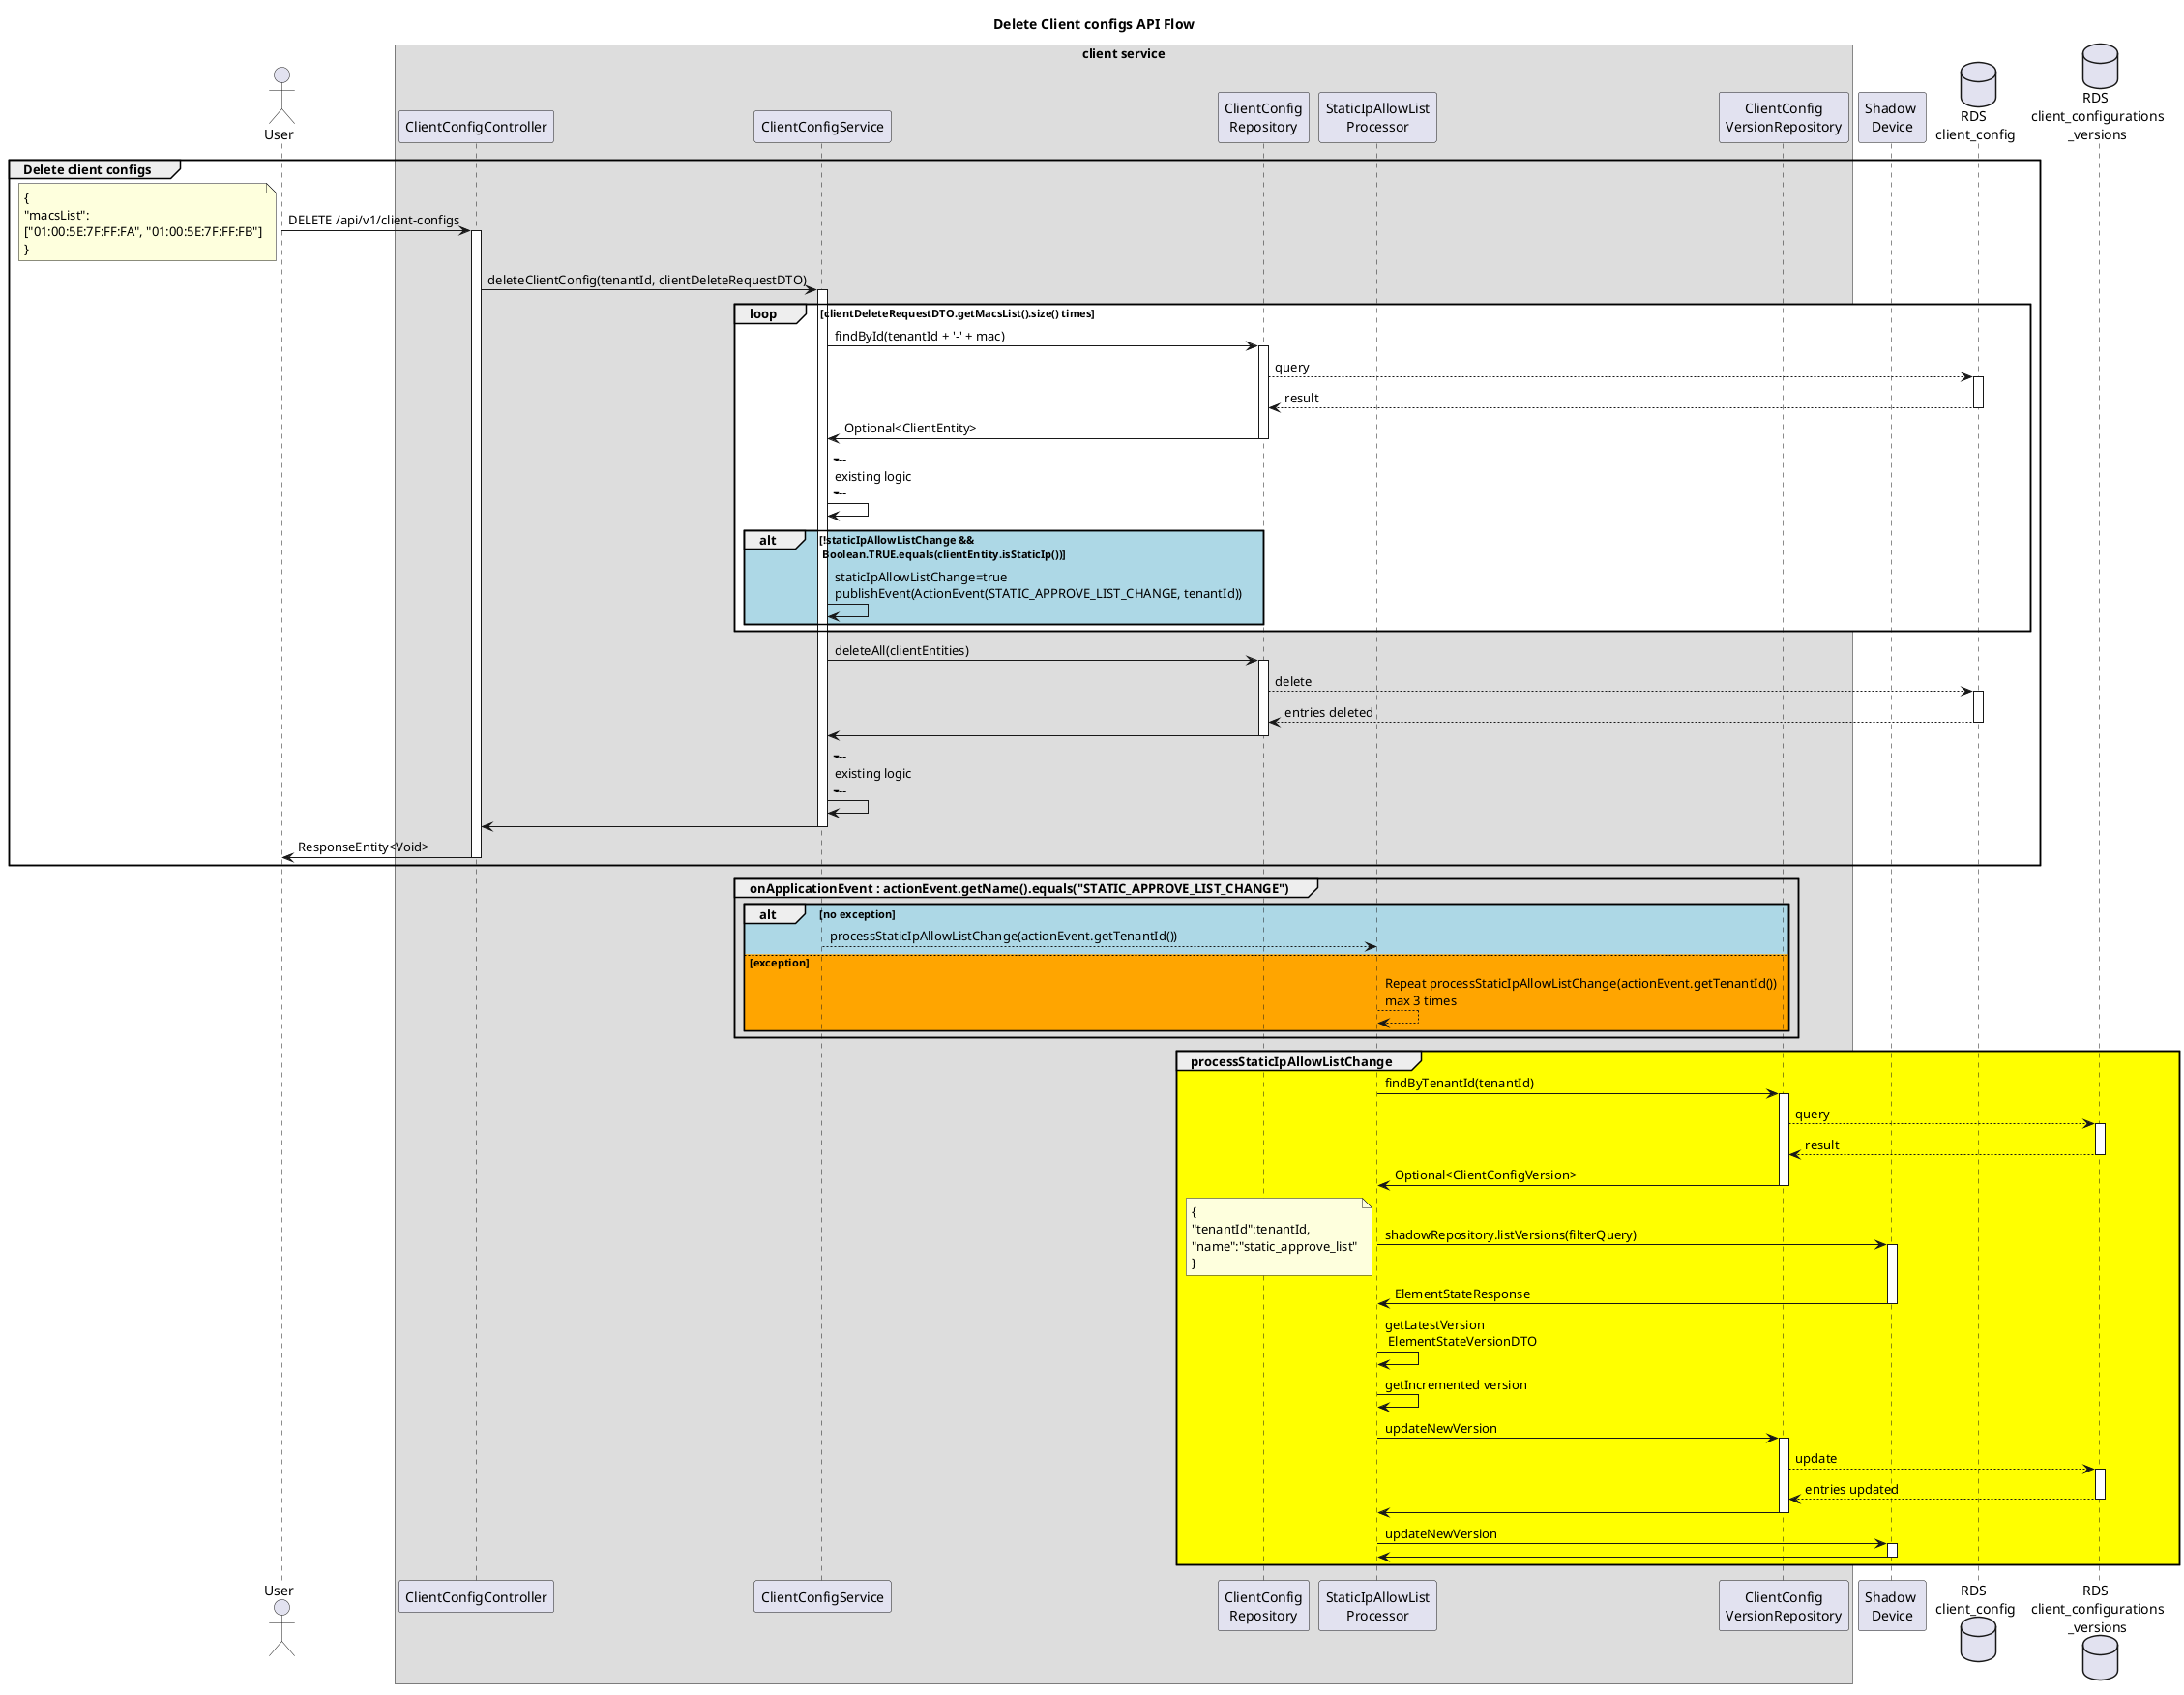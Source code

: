 @startuml

title Delete Client configs API Flow

actor "User" as user
box "client service"
participant "ClientConfigController" as ccc
participant "ClientConfigService" as ccs
participant "ClientConfig\nRepository" as ccr
participant "StaticIpAllowList\nProcessor" as siap
participant "ClientConfig\nVersionRepository" as cvr
end box
participant "Shadow \nDevice" as sd
database "RDS \nclient_config" as table
database "RDS \nclient_configurations\n_versions" as table2

group Delete client configs
	user -> ccc ++: DELETE /api/v1/client-configs
	note left: {\n"macsList":\n["01:00:5E:7F:FF:FA", "01:00:5E:7F:FF:FB"]\n}
	ccc -> ccs ++: deleteClientConfig(tenantId, clientDeleteRequestDTO)
	loop #White clientDeleteRequestDTO.getMacsList().size() times
    ccs -> ccr ++: findById(tenantId + '-' + mac)
    ccr --> table ++: query
    table --> ccr --: result
    ccr -> ccs --: Optional<ClientEntity>
    ccs -> ccs : -------\nexisting logic\n-------
    alt #LightBlue !staticIpAllowListChange &&\n Boolean.TRUE.equals(clientEntity.isStaticIp())
      ccs-> ccs : staticIpAllowListChange=true\npublishEvent(ActionEvent(STATIC_APPROVE_LIST_CHANGE, tenantId))
    end
  end
  ccs -> ccr ++: deleteAll(clientEntities)
  ccr --> table ++: delete
  table --> ccr --: entries deleted
  ccr -> ccs --
  ccs -> ccs : -------\nexisting logic\n-------
  ccs -> ccc --:
  ccc -> user --: ResponseEntity<Void>
end

group onApplicationEvent : actionEvent.getName().equals("STATIC_APPROVE_LIST_CHANGE")
  alt #LightBlue no exception
    ccs--> siap : processStaticIpAllowListChange(actionEvent.getTenantId())
  else #Orange exception
    siap --> siap : Repeat processStaticIpAllowListChange(actionEvent.getTenantId())\nmax 3 times
  end
end

group #Yellow processStaticIpAllowListChange
  siap -> cvr ++: findByTenantId(tenantId)
  cvr --> table2 ++: query
  table2 --> cvr --: result
  cvr -> siap --: Optional<ClientConfigVersion>
  siap -> sd ++: shadowRepository.listVersions(filterQuery)
  note left: {\n"tenantId":tenantId,\n"name":"static_approve_list"\n}
   sd -> siap --: ElementStateResponse
   siap -> siap : getLatestVersion\n ElementStateVersionDTO
   siap -> siap : getIncremented version
   siap -> cvr ++: updateNewVersion
   cvr --> table2 ++: update
   table2 --> cvr --: entries updated
   cvr -> siap --:
   siap -> sd ++: updateNewVersion
   sd -> siap --:
end

@enduml